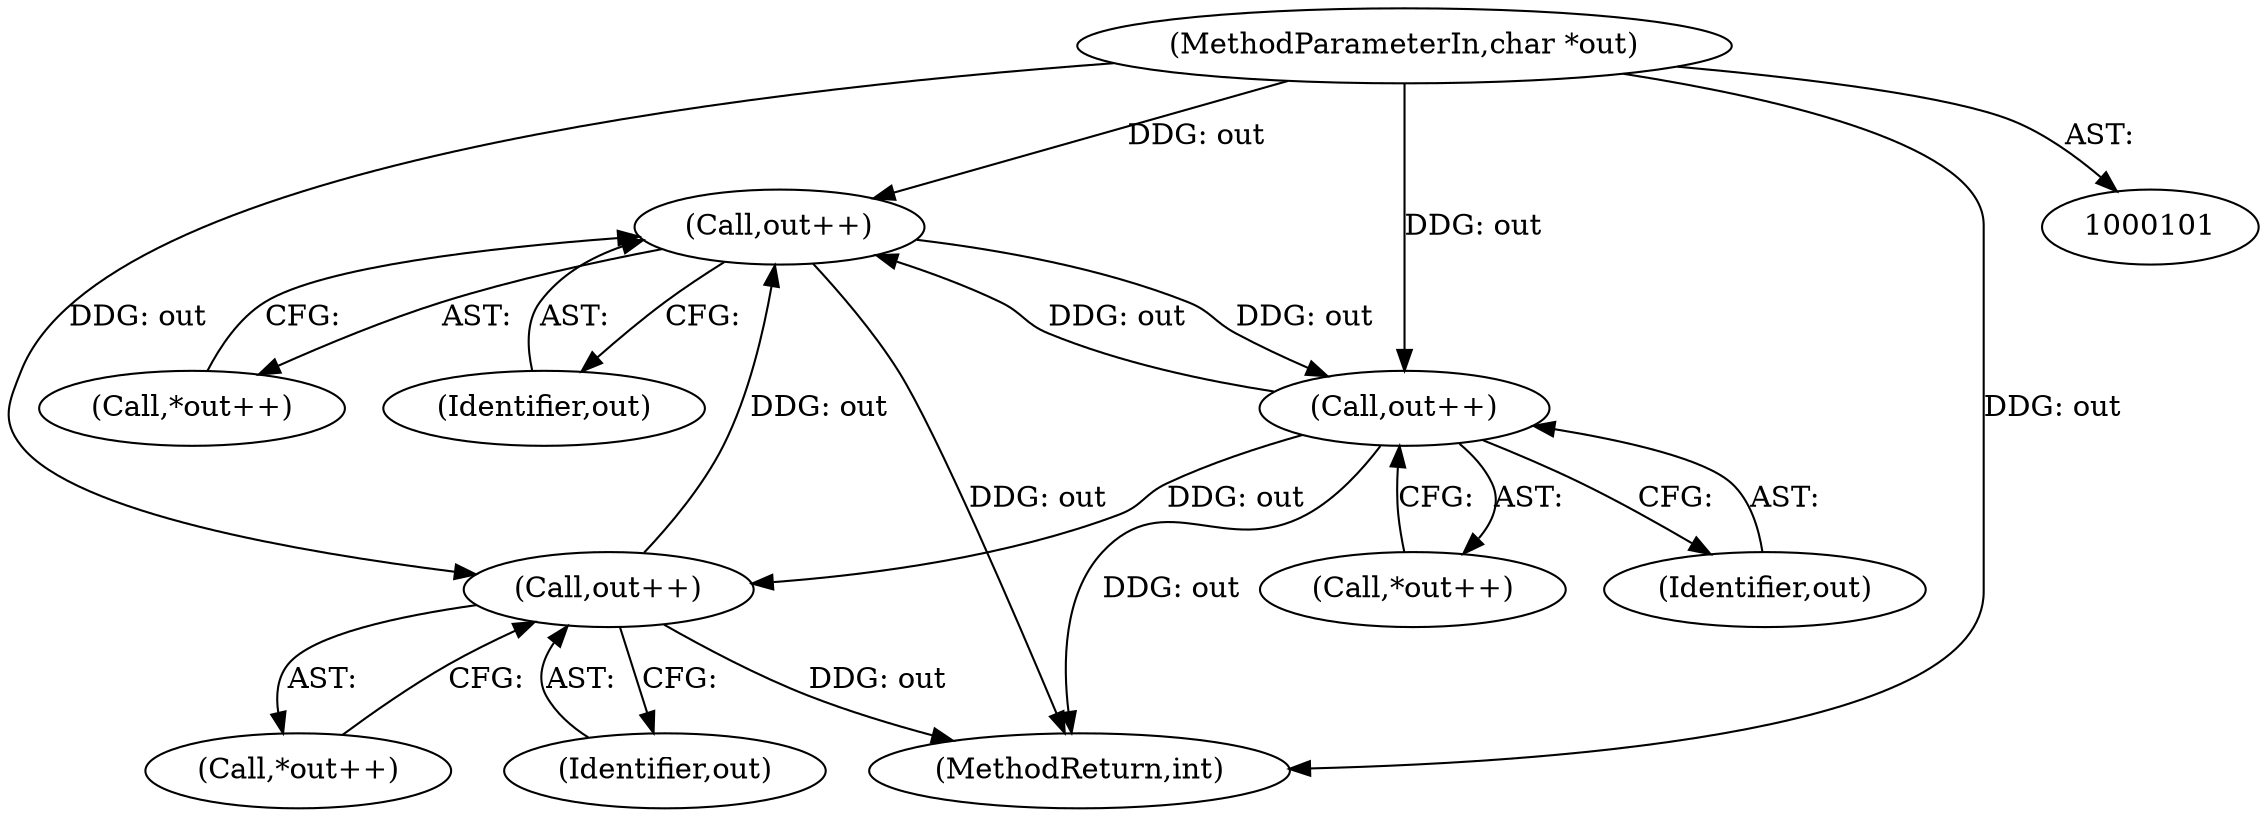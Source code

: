 digraph "0_neomutt_6f163e07ae68654d7ac5268cbb7565f6df79ad85_1@pointer" {
"1000203" [label="(Call,out++)"];
"1000257" [label="(Call,out++)"];
"1000229" [label="(Call,out++)"];
"1000203" [label="(Call,out++)"];
"1000102" [label="(MethodParameterIn,char *out)"];
"1000203" [label="(Call,out++)"];
"1000229" [label="(Call,out++)"];
"1000202" [label="(Call,*out++)"];
"1000230" [label="(Identifier,out)"];
"1000258" [label="(Identifier,out)"];
"1000228" [label="(Call,*out++)"];
"1000278" [label="(MethodReturn,int)"];
"1000256" [label="(Call,*out++)"];
"1000257" [label="(Call,out++)"];
"1000102" [label="(MethodParameterIn,char *out)"];
"1000204" [label="(Identifier,out)"];
"1000203" -> "1000202"  [label="AST: "];
"1000203" -> "1000204"  [label="CFG: "];
"1000204" -> "1000203"  [label="AST: "];
"1000202" -> "1000203"  [label="CFG: "];
"1000203" -> "1000278"  [label="DDG: out"];
"1000257" -> "1000203"  [label="DDG: out"];
"1000229" -> "1000203"  [label="DDG: out"];
"1000102" -> "1000203"  [label="DDG: out"];
"1000203" -> "1000229"  [label="DDG: out"];
"1000257" -> "1000256"  [label="AST: "];
"1000257" -> "1000258"  [label="CFG: "];
"1000258" -> "1000257"  [label="AST: "];
"1000256" -> "1000257"  [label="CFG: "];
"1000257" -> "1000278"  [label="DDG: out"];
"1000229" -> "1000257"  [label="DDG: out"];
"1000102" -> "1000257"  [label="DDG: out"];
"1000229" -> "1000228"  [label="AST: "];
"1000229" -> "1000230"  [label="CFG: "];
"1000230" -> "1000229"  [label="AST: "];
"1000228" -> "1000229"  [label="CFG: "];
"1000229" -> "1000278"  [label="DDG: out"];
"1000102" -> "1000229"  [label="DDG: out"];
"1000102" -> "1000101"  [label="AST: "];
"1000102" -> "1000278"  [label="DDG: out"];
}
